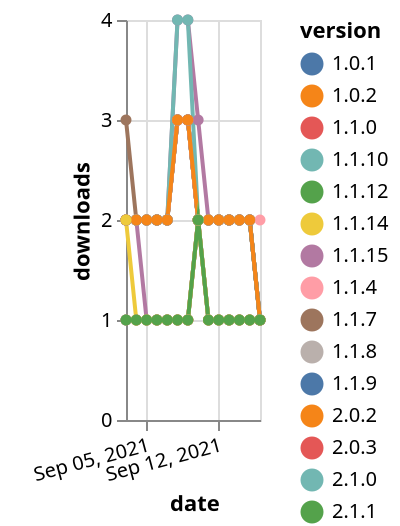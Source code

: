 {"$schema": "https://vega.github.io/schema/vega-lite/v5.json", "description": "A simple bar chart with embedded data.", "data": {"values": [{"date": "2021-09-03", "total": 154, "delta": 1, "version": "2.0.2"}, {"date": "2021-09-04", "total": 155, "delta": 1, "version": "2.0.2"}, {"date": "2021-09-05", "total": 156, "delta": 1, "version": "2.0.2"}, {"date": "2021-09-06", "total": 157, "delta": 1, "version": "2.0.2"}, {"date": "2021-09-07", "total": 158, "delta": 1, "version": "2.0.2"}, {"date": "2021-09-08", "total": 159, "delta": 1, "version": "2.0.2"}, {"date": "2021-09-09", "total": 160, "delta": 1, "version": "2.0.2"}, {"date": "2021-09-10", "total": 162, "delta": 2, "version": "2.0.2"}, {"date": "2021-09-11", "total": 163, "delta": 1, "version": "2.0.2"}, {"date": "2021-09-12", "total": 164, "delta": 1, "version": "2.0.2"}, {"date": "2021-09-13", "total": 165, "delta": 1, "version": "2.0.2"}, {"date": "2021-09-14", "total": 166, "delta": 1, "version": "2.0.2"}, {"date": "2021-09-15", "total": 167, "delta": 1, "version": "2.0.2"}, {"date": "2021-09-16", "total": 168, "delta": 1, "version": "2.0.2"}, {"date": "2021-09-03", "total": 2475, "delta": 2, "version": "1.1.0"}, {"date": "2021-09-04", "total": 2477, "delta": 2, "version": "1.1.0"}, {"date": "2021-09-05", "total": 2479, "delta": 2, "version": "1.1.0"}, {"date": "2021-09-06", "total": 2481, "delta": 2, "version": "1.1.0"}, {"date": "2021-09-07", "total": 2483, "delta": 2, "version": "1.1.0"}, {"date": "2021-09-08", "total": 2486, "delta": 3, "version": "1.1.0"}, {"date": "2021-09-09", "total": 2489, "delta": 3, "version": "1.1.0"}, {"date": "2021-09-10", "total": 2491, "delta": 2, "version": "1.1.0"}, {"date": "2021-09-11", "total": 2493, "delta": 2, "version": "1.1.0"}, {"date": "2021-09-12", "total": 2495, "delta": 2, "version": "1.1.0"}, {"date": "2021-09-13", "total": 2497, "delta": 2, "version": "1.1.0"}, {"date": "2021-09-14", "total": 2499, "delta": 2, "version": "1.1.0"}, {"date": "2021-09-15", "total": 2501, "delta": 2, "version": "1.1.0"}, {"date": "2021-09-16", "total": 2502, "delta": 1, "version": "1.1.0"}, {"date": "2021-09-03", "total": 64, "delta": 2, "version": "2.2.3"}, {"date": "2021-09-04", "total": 66, "delta": 2, "version": "2.2.3"}, {"date": "2021-09-05", "total": 67, "delta": 1, "version": "2.2.3"}, {"date": "2021-09-06", "total": 68, "delta": 1, "version": "2.2.3"}, {"date": "2021-09-07", "total": 69, "delta": 1, "version": "2.2.3"}, {"date": "2021-09-08", "total": 70, "delta": 1, "version": "2.2.3"}, {"date": "2021-09-09", "total": 71, "delta": 1, "version": "2.2.3"}, {"date": "2021-09-10", "total": 73, "delta": 2, "version": "2.2.3"}, {"date": "2021-09-11", "total": 74, "delta": 1, "version": "2.2.3"}, {"date": "2021-09-12", "total": 75, "delta": 1, "version": "2.2.3"}, {"date": "2021-09-13", "total": 76, "delta": 1, "version": "2.2.3"}, {"date": "2021-09-14", "total": 77, "delta": 1, "version": "2.2.3"}, {"date": "2021-09-15", "total": 78, "delta": 1, "version": "2.2.3"}, {"date": "2021-09-16", "total": 79, "delta": 1, "version": "2.2.3"}, {"date": "2021-09-03", "total": 1980, "delta": 2, "version": "1.1.14"}, {"date": "2021-09-04", "total": 1982, "delta": 2, "version": "1.1.14"}, {"date": "2021-09-05", "total": 1984, "delta": 2, "version": "1.1.14"}, {"date": "2021-09-06", "total": 1986, "delta": 2, "version": "1.1.14"}, {"date": "2021-09-07", "total": 1988, "delta": 2, "version": "1.1.14"}, {"date": "2021-09-08", "total": 1991, "delta": 3, "version": "1.1.14"}, {"date": "2021-09-09", "total": 1994, "delta": 3, "version": "1.1.14"}, {"date": "2021-09-10", "total": 1996, "delta": 2, "version": "1.1.14"}, {"date": "2021-09-11", "total": 1998, "delta": 2, "version": "1.1.14"}, {"date": "2021-09-12", "total": 2000, "delta": 2, "version": "1.1.14"}, {"date": "2021-09-13", "total": 2002, "delta": 2, "version": "1.1.14"}, {"date": "2021-09-14", "total": 2004, "delta": 2, "version": "1.1.14"}, {"date": "2021-09-15", "total": 2006, "delta": 2, "version": "1.1.14"}, {"date": "2021-09-16", "total": 2007, "delta": 1, "version": "1.1.14"}, {"date": "2021-09-03", "total": 2209, "delta": 2, "version": "1.1.9"}, {"date": "2021-09-04", "total": 2211, "delta": 2, "version": "1.1.9"}, {"date": "2021-09-05", "total": 2213, "delta": 2, "version": "1.1.9"}, {"date": "2021-09-06", "total": 2215, "delta": 2, "version": "1.1.9"}, {"date": "2021-09-07", "total": 2217, "delta": 2, "version": "1.1.9"}, {"date": "2021-09-08", "total": 2220, "delta": 3, "version": "1.1.9"}, {"date": "2021-09-09", "total": 2223, "delta": 3, "version": "1.1.9"}, {"date": "2021-09-10", "total": 2225, "delta": 2, "version": "1.1.9"}, {"date": "2021-09-11", "total": 2227, "delta": 2, "version": "1.1.9"}, {"date": "2021-09-12", "total": 2229, "delta": 2, "version": "1.1.9"}, {"date": "2021-09-13", "total": 2231, "delta": 2, "version": "1.1.9"}, {"date": "2021-09-14", "total": 2233, "delta": 2, "version": "1.1.9"}, {"date": "2021-09-15", "total": 2235, "delta": 2, "version": "1.1.9"}, {"date": "2021-09-16", "total": 2236, "delta": 1, "version": "1.1.9"}, {"date": "2021-09-03", "total": 2308, "delta": 2, "version": "1.1.12"}, {"date": "2021-09-04", "total": 2310, "delta": 2, "version": "1.1.12"}, {"date": "2021-09-05", "total": 2312, "delta": 2, "version": "1.1.12"}, {"date": "2021-09-06", "total": 2314, "delta": 2, "version": "1.1.12"}, {"date": "2021-09-07", "total": 2316, "delta": 2, "version": "1.1.12"}, {"date": "2021-09-08", "total": 2319, "delta": 3, "version": "1.1.12"}, {"date": "2021-09-09", "total": 2322, "delta": 3, "version": "1.1.12"}, {"date": "2021-09-10", "total": 2324, "delta": 2, "version": "1.1.12"}, {"date": "2021-09-11", "total": 2326, "delta": 2, "version": "1.1.12"}, {"date": "2021-09-12", "total": 2328, "delta": 2, "version": "1.1.12"}, {"date": "2021-09-13", "total": 2330, "delta": 2, "version": "1.1.12"}, {"date": "2021-09-14", "total": 2332, "delta": 2, "version": "1.1.12"}, {"date": "2021-09-15", "total": 2334, "delta": 2, "version": "1.1.12"}, {"date": "2021-09-16", "total": 2335, "delta": 1, "version": "1.1.12"}, {"date": "2021-09-03", "total": 2218, "delta": 2, "version": "1.1.8"}, {"date": "2021-09-04", "total": 2220, "delta": 2, "version": "1.1.8"}, {"date": "2021-09-05", "total": 2222, "delta": 2, "version": "1.1.8"}, {"date": "2021-09-06", "total": 2224, "delta": 2, "version": "1.1.8"}, {"date": "2021-09-07", "total": 2226, "delta": 2, "version": "1.1.8"}, {"date": "2021-09-08", "total": 2229, "delta": 3, "version": "1.1.8"}, {"date": "2021-09-09", "total": 2232, "delta": 3, "version": "1.1.8"}, {"date": "2021-09-10", "total": 2234, "delta": 2, "version": "1.1.8"}, {"date": "2021-09-11", "total": 2236, "delta": 2, "version": "1.1.8"}, {"date": "2021-09-12", "total": 2238, "delta": 2, "version": "1.1.8"}, {"date": "2021-09-13", "total": 2240, "delta": 2, "version": "1.1.8"}, {"date": "2021-09-14", "total": 2242, "delta": 2, "version": "1.1.8"}, {"date": "2021-09-15", "total": 2244, "delta": 2, "version": "1.1.8"}, {"date": "2021-09-16", "total": 2245, "delta": 1, "version": "1.1.8"}, {"date": "2021-09-03", "total": 127, "delta": 1, "version": "2.0.3"}, {"date": "2021-09-04", "total": 128, "delta": 1, "version": "2.0.3"}, {"date": "2021-09-05", "total": 129, "delta": 1, "version": "2.0.3"}, {"date": "2021-09-06", "total": 130, "delta": 1, "version": "2.0.3"}, {"date": "2021-09-07", "total": 131, "delta": 1, "version": "2.0.3"}, {"date": "2021-09-08", "total": 132, "delta": 1, "version": "2.0.3"}, {"date": "2021-09-09", "total": 133, "delta": 1, "version": "2.0.3"}, {"date": "2021-09-10", "total": 135, "delta": 2, "version": "2.0.3"}, {"date": "2021-09-11", "total": 136, "delta": 1, "version": "2.0.3"}, {"date": "2021-09-12", "total": 137, "delta": 1, "version": "2.0.3"}, {"date": "2021-09-13", "total": 138, "delta": 1, "version": "2.0.3"}, {"date": "2021-09-14", "total": 139, "delta": 1, "version": "2.0.3"}, {"date": "2021-09-15", "total": 140, "delta": 1, "version": "2.0.3"}, {"date": "2021-09-16", "total": 141, "delta": 1, "version": "2.0.3"}, {"date": "2021-09-03", "total": 2486, "delta": 2, "version": "1.0.1"}, {"date": "2021-09-04", "total": 2488, "delta": 2, "version": "1.0.1"}, {"date": "2021-09-05", "total": 2490, "delta": 2, "version": "1.0.1"}, {"date": "2021-09-06", "total": 2492, "delta": 2, "version": "1.0.1"}, {"date": "2021-09-07", "total": 2494, "delta": 2, "version": "1.0.1"}, {"date": "2021-09-08", "total": 2497, "delta": 3, "version": "1.0.1"}, {"date": "2021-09-09", "total": 2500, "delta": 3, "version": "1.0.1"}, {"date": "2021-09-10", "total": 2502, "delta": 2, "version": "1.0.1"}, {"date": "2021-09-11", "total": 2504, "delta": 2, "version": "1.0.1"}, {"date": "2021-09-12", "total": 2506, "delta": 2, "version": "1.0.1"}, {"date": "2021-09-13", "total": 2508, "delta": 2, "version": "1.0.1"}, {"date": "2021-09-14", "total": 2510, "delta": 2, "version": "1.0.1"}, {"date": "2021-09-15", "total": 2512, "delta": 2, "version": "1.0.1"}, {"date": "2021-09-16", "total": 2513, "delta": 1, "version": "1.0.1"}, {"date": "2021-09-03", "total": 2286, "delta": 2, "version": "1.1.15"}, {"date": "2021-09-04", "total": 2288, "delta": 2, "version": "1.1.15"}, {"date": "2021-09-05", "total": 2290, "delta": 2, "version": "1.1.15"}, {"date": "2021-09-06", "total": 2292, "delta": 2, "version": "1.1.15"}, {"date": "2021-09-07", "total": 2294, "delta": 2, "version": "1.1.15"}, {"date": "2021-09-08", "total": 2298, "delta": 4, "version": "1.1.15"}, {"date": "2021-09-09", "total": 2302, "delta": 4, "version": "1.1.15"}, {"date": "2021-09-10", "total": 2305, "delta": 3, "version": "1.1.15"}, {"date": "2021-09-11", "total": 2307, "delta": 2, "version": "1.1.15"}, {"date": "2021-09-12", "total": 2309, "delta": 2, "version": "1.1.15"}, {"date": "2021-09-13", "total": 2311, "delta": 2, "version": "1.1.15"}, {"date": "2021-09-14", "total": 2313, "delta": 2, "version": "1.1.15"}, {"date": "2021-09-15", "total": 2315, "delta": 2, "version": "1.1.15"}, {"date": "2021-09-16", "total": 2316, "delta": 1, "version": "1.1.15"}, {"date": "2021-09-03", "total": 2203, "delta": 3, "version": "1.1.7"}, {"date": "2021-09-04", "total": 2205, "delta": 2, "version": "1.1.7"}, {"date": "2021-09-05", "total": 2207, "delta": 2, "version": "1.1.7"}, {"date": "2021-09-06", "total": 2209, "delta": 2, "version": "1.1.7"}, {"date": "2021-09-07", "total": 2211, "delta": 2, "version": "1.1.7"}, {"date": "2021-09-08", "total": 2214, "delta": 3, "version": "1.1.7"}, {"date": "2021-09-09", "total": 2217, "delta": 3, "version": "1.1.7"}, {"date": "2021-09-10", "total": 2219, "delta": 2, "version": "1.1.7"}, {"date": "2021-09-11", "total": 2221, "delta": 2, "version": "1.1.7"}, {"date": "2021-09-12", "total": 2223, "delta": 2, "version": "1.1.7"}, {"date": "2021-09-13", "total": 2225, "delta": 2, "version": "1.1.7"}, {"date": "2021-09-14", "total": 2227, "delta": 2, "version": "1.1.7"}, {"date": "2021-09-15", "total": 2229, "delta": 2, "version": "1.1.7"}, {"date": "2021-09-16", "total": 2230, "delta": 1, "version": "1.1.7"}, {"date": "2021-09-03", "total": 2266, "delta": 2, "version": "1.1.4"}, {"date": "2021-09-04", "total": 2268, "delta": 2, "version": "1.1.4"}, {"date": "2021-09-05", "total": 2270, "delta": 2, "version": "1.1.4"}, {"date": "2021-09-06", "total": 2272, "delta": 2, "version": "1.1.4"}, {"date": "2021-09-07", "total": 2274, "delta": 2, "version": "1.1.4"}, {"date": "2021-09-08", "total": 2277, "delta": 3, "version": "1.1.4"}, {"date": "2021-09-09", "total": 2280, "delta": 3, "version": "1.1.4"}, {"date": "2021-09-10", "total": 2282, "delta": 2, "version": "1.1.4"}, {"date": "2021-09-11", "total": 2284, "delta": 2, "version": "1.1.4"}, {"date": "2021-09-12", "total": 2286, "delta": 2, "version": "1.1.4"}, {"date": "2021-09-13", "total": 2288, "delta": 2, "version": "1.1.4"}, {"date": "2021-09-14", "total": 2290, "delta": 2, "version": "1.1.4"}, {"date": "2021-09-15", "total": 2292, "delta": 2, "version": "1.1.4"}, {"date": "2021-09-16", "total": 2294, "delta": 2, "version": "1.1.4"}, {"date": "2021-09-03", "total": 2417, "delta": 2, "version": "1.1.10"}, {"date": "2021-09-04", "total": 2419, "delta": 2, "version": "1.1.10"}, {"date": "2021-09-05", "total": 2421, "delta": 2, "version": "1.1.10"}, {"date": "2021-09-06", "total": 2423, "delta": 2, "version": "1.1.10"}, {"date": "2021-09-07", "total": 2425, "delta": 2, "version": "1.1.10"}, {"date": "2021-09-08", "total": 2429, "delta": 4, "version": "1.1.10"}, {"date": "2021-09-09", "total": 2433, "delta": 4, "version": "1.1.10"}, {"date": "2021-09-10", "total": 2435, "delta": 2, "version": "1.1.10"}, {"date": "2021-09-11", "total": 2437, "delta": 2, "version": "1.1.10"}, {"date": "2021-09-12", "total": 2439, "delta": 2, "version": "1.1.10"}, {"date": "2021-09-13", "total": 2441, "delta": 2, "version": "1.1.10"}, {"date": "2021-09-14", "total": 2443, "delta": 2, "version": "1.1.10"}, {"date": "2021-09-15", "total": 2445, "delta": 2, "version": "1.1.10"}, {"date": "2021-09-16", "total": 2446, "delta": 1, "version": "1.1.10"}, {"date": "2021-09-03", "total": 2506, "delta": 2, "version": "1.0.2"}, {"date": "2021-09-04", "total": 2508, "delta": 2, "version": "1.0.2"}, {"date": "2021-09-05", "total": 2510, "delta": 2, "version": "1.0.2"}, {"date": "2021-09-06", "total": 2512, "delta": 2, "version": "1.0.2"}, {"date": "2021-09-07", "total": 2514, "delta": 2, "version": "1.0.2"}, {"date": "2021-09-08", "total": 2517, "delta": 3, "version": "1.0.2"}, {"date": "2021-09-09", "total": 2520, "delta": 3, "version": "1.0.2"}, {"date": "2021-09-10", "total": 2522, "delta": 2, "version": "1.0.2"}, {"date": "2021-09-11", "total": 2524, "delta": 2, "version": "1.0.2"}, {"date": "2021-09-12", "total": 2526, "delta": 2, "version": "1.0.2"}, {"date": "2021-09-13", "total": 2528, "delta": 2, "version": "1.0.2"}, {"date": "2021-09-14", "total": 2530, "delta": 2, "version": "1.0.2"}, {"date": "2021-09-15", "total": 2532, "delta": 2, "version": "1.0.2"}, {"date": "2021-09-16", "total": 2533, "delta": 1, "version": "1.0.2"}, {"date": "2021-09-03", "total": 142, "delta": 1, "version": "2.1.0"}, {"date": "2021-09-04", "total": 143, "delta": 1, "version": "2.1.0"}, {"date": "2021-09-05", "total": 144, "delta": 1, "version": "2.1.0"}, {"date": "2021-09-06", "total": 145, "delta": 1, "version": "2.1.0"}, {"date": "2021-09-07", "total": 146, "delta": 1, "version": "2.1.0"}, {"date": "2021-09-08", "total": 147, "delta": 1, "version": "2.1.0"}, {"date": "2021-09-09", "total": 148, "delta": 1, "version": "2.1.0"}, {"date": "2021-09-10", "total": 150, "delta": 2, "version": "2.1.0"}, {"date": "2021-09-11", "total": 151, "delta": 1, "version": "2.1.0"}, {"date": "2021-09-12", "total": 152, "delta": 1, "version": "2.1.0"}, {"date": "2021-09-13", "total": 153, "delta": 1, "version": "2.1.0"}, {"date": "2021-09-14", "total": 154, "delta": 1, "version": "2.1.0"}, {"date": "2021-09-15", "total": 155, "delta": 1, "version": "2.1.0"}, {"date": "2021-09-16", "total": 156, "delta": 1, "version": "2.1.0"}, {"date": "2021-09-03", "total": 58, "delta": 2, "version": "2.2.1"}, {"date": "2021-09-04", "total": 59, "delta": 1, "version": "2.2.1"}, {"date": "2021-09-05", "total": 60, "delta": 1, "version": "2.2.1"}, {"date": "2021-09-06", "total": 61, "delta": 1, "version": "2.2.1"}, {"date": "2021-09-07", "total": 62, "delta": 1, "version": "2.2.1"}, {"date": "2021-09-08", "total": 63, "delta": 1, "version": "2.2.1"}, {"date": "2021-09-09", "total": 64, "delta": 1, "version": "2.2.1"}, {"date": "2021-09-10", "total": 66, "delta": 2, "version": "2.2.1"}, {"date": "2021-09-11", "total": 67, "delta": 1, "version": "2.2.1"}, {"date": "2021-09-12", "total": 68, "delta": 1, "version": "2.2.1"}, {"date": "2021-09-13", "total": 69, "delta": 1, "version": "2.2.1"}, {"date": "2021-09-14", "total": 70, "delta": 1, "version": "2.2.1"}, {"date": "2021-09-15", "total": 71, "delta": 1, "version": "2.2.1"}, {"date": "2021-09-16", "total": 72, "delta": 1, "version": "2.2.1"}, {"date": "2021-09-03", "total": 136, "delta": 1, "version": "2.1.1"}, {"date": "2021-09-04", "total": 137, "delta": 1, "version": "2.1.1"}, {"date": "2021-09-05", "total": 138, "delta": 1, "version": "2.1.1"}, {"date": "2021-09-06", "total": 139, "delta": 1, "version": "2.1.1"}, {"date": "2021-09-07", "total": 140, "delta": 1, "version": "2.1.1"}, {"date": "2021-09-08", "total": 141, "delta": 1, "version": "2.1.1"}, {"date": "2021-09-09", "total": 142, "delta": 1, "version": "2.1.1"}, {"date": "2021-09-10", "total": 144, "delta": 2, "version": "2.1.1"}, {"date": "2021-09-11", "total": 145, "delta": 1, "version": "2.1.1"}, {"date": "2021-09-12", "total": 146, "delta": 1, "version": "2.1.1"}, {"date": "2021-09-13", "total": 147, "delta": 1, "version": "2.1.1"}, {"date": "2021-09-14", "total": 148, "delta": 1, "version": "2.1.1"}, {"date": "2021-09-15", "total": 149, "delta": 1, "version": "2.1.1"}, {"date": "2021-09-16", "total": 150, "delta": 1, "version": "2.1.1"}]}, "width": "container", "mark": {"type": "line", "point": {"filled": true}}, "encoding": {"x": {"field": "date", "type": "temporal", "timeUnit": "yearmonthdate", "title": "date", "axis": {"labelAngle": -15}}, "y": {"field": "delta", "type": "quantitative", "title": "downloads"}, "color": {"field": "version", "type": "nominal"}, "tooltip": {"field": "delta"}}}